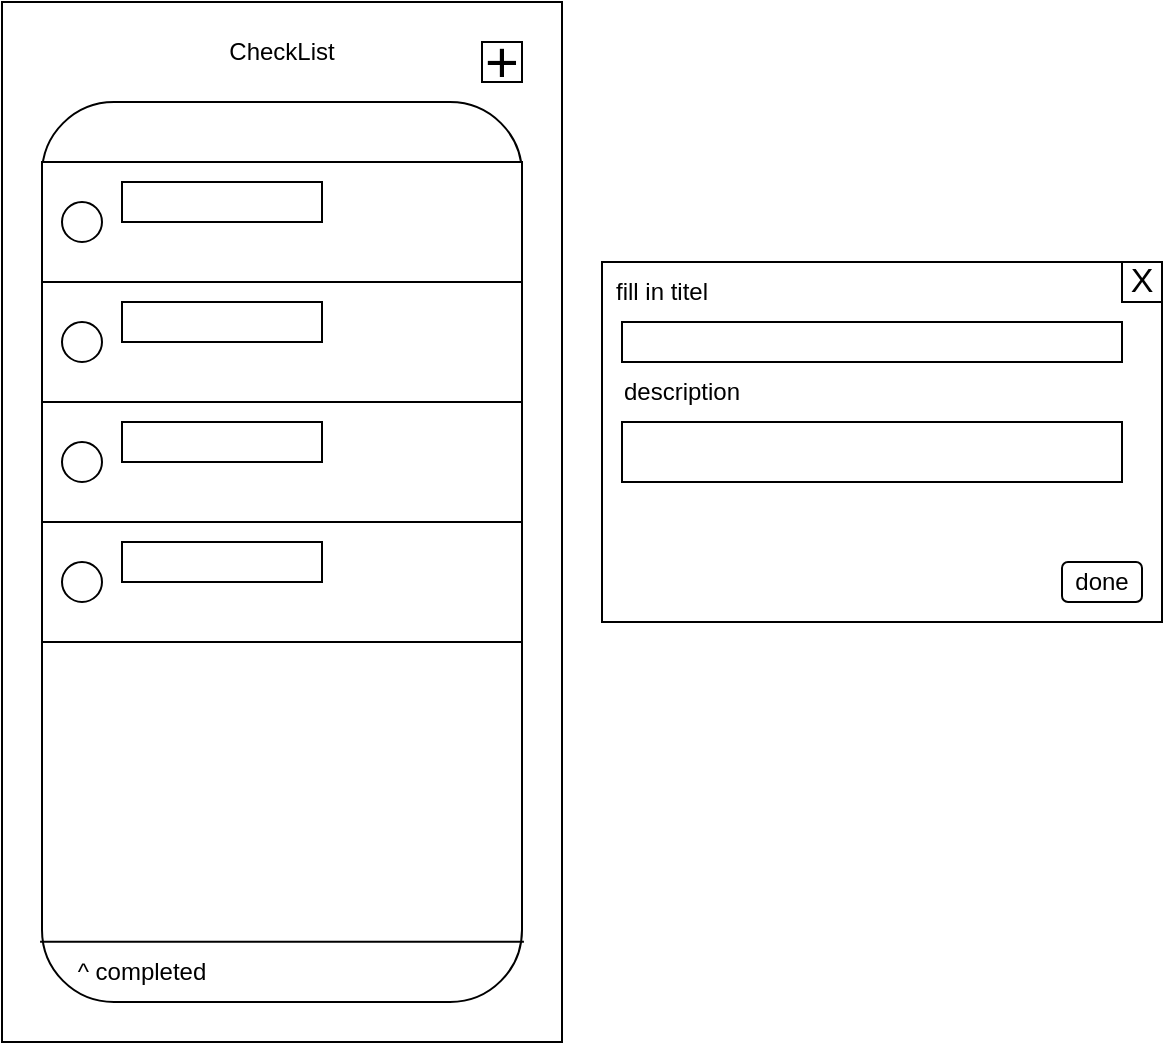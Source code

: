 <mxfile version="21.6.9" type="device">
  <diagram name="Page-1" id="q_rd5B1AxF8B_O2gy0FR">
    <mxGraphModel dx="714" dy="740" grid="1" gridSize="10" guides="1" tooltips="1" connect="1" arrows="1" fold="1" page="1" pageScale="1" pageWidth="827" pageHeight="1169" math="0" shadow="0">
      <root>
        <mxCell id="0" />
        <mxCell id="1" parent="0" />
        <mxCell id="LlQZwmhQxpqZ8YBwqJqh-1" value="" style="rounded=0;whiteSpace=wrap;html=1;" vertex="1" parent="1">
          <mxGeometry x="40" y="40" width="280" height="520" as="geometry" />
        </mxCell>
        <mxCell id="LlQZwmhQxpqZ8YBwqJqh-2" value="" style="rounded=1;whiteSpace=wrap;html=1;" vertex="1" parent="1">
          <mxGeometry x="60" y="90" width="240" height="450" as="geometry" />
        </mxCell>
        <mxCell id="LlQZwmhQxpqZ8YBwqJqh-3" value="+" style="rounded=0;whiteSpace=wrap;html=1;fontSize=29;" vertex="1" parent="1">
          <mxGeometry x="280" y="60" width="20" height="20" as="geometry" />
        </mxCell>
        <mxCell id="LlQZwmhQxpqZ8YBwqJqh-5" value="" style="rounded=0;whiteSpace=wrap;html=1;" vertex="1" parent="1">
          <mxGeometry x="60" y="120" width="240" height="60" as="geometry" />
        </mxCell>
        <mxCell id="LlQZwmhQxpqZ8YBwqJqh-6" value="" style="rounded=0;whiteSpace=wrap;html=1;" vertex="1" parent="1">
          <mxGeometry x="60" y="180" width="240" height="60" as="geometry" />
        </mxCell>
        <mxCell id="LlQZwmhQxpqZ8YBwqJqh-7" value="" style="rounded=0;whiteSpace=wrap;html=1;" vertex="1" parent="1">
          <mxGeometry x="60" y="240" width="240" height="60" as="geometry" />
        </mxCell>
        <mxCell id="LlQZwmhQxpqZ8YBwqJqh-8" value="" style="rounded=0;whiteSpace=wrap;html=1;" vertex="1" parent="1">
          <mxGeometry x="60" y="300" width="240" height="60" as="geometry" />
        </mxCell>
        <mxCell id="LlQZwmhQxpqZ8YBwqJqh-9" value="" style="ellipse;whiteSpace=wrap;html=1;aspect=fixed;" vertex="1" parent="1">
          <mxGeometry x="70" y="320" width="20" height="20" as="geometry" />
        </mxCell>
        <mxCell id="LlQZwmhQxpqZ8YBwqJqh-10" value="" style="ellipse;whiteSpace=wrap;html=1;aspect=fixed;" vertex="1" parent="1">
          <mxGeometry x="70" y="260" width="20" height="20" as="geometry" />
        </mxCell>
        <mxCell id="LlQZwmhQxpqZ8YBwqJqh-11" value="" style="ellipse;whiteSpace=wrap;html=1;aspect=fixed;" vertex="1" parent="1">
          <mxGeometry x="70" y="200" width="20" height="20" as="geometry" />
        </mxCell>
        <mxCell id="LlQZwmhQxpqZ8YBwqJqh-12" value="" style="ellipse;whiteSpace=wrap;html=1;aspect=fixed;" vertex="1" parent="1">
          <mxGeometry x="70" y="140" width="20" height="20" as="geometry" />
        </mxCell>
        <mxCell id="LlQZwmhQxpqZ8YBwqJqh-13" value="" style="rounded=0;whiteSpace=wrap;html=1;" vertex="1" parent="1">
          <mxGeometry x="340" y="170" width="280" height="180" as="geometry" />
        </mxCell>
        <mxCell id="LlQZwmhQxpqZ8YBwqJqh-14" value="fill in titel" style="text;html=1;strokeColor=none;fillColor=none;align=center;verticalAlign=middle;whiteSpace=wrap;rounded=0;" vertex="1" parent="1">
          <mxGeometry x="340" y="170" width="60" height="30" as="geometry" />
        </mxCell>
        <mxCell id="LlQZwmhQxpqZ8YBwqJqh-15" value="" style="rounded=0;whiteSpace=wrap;html=1;" vertex="1" parent="1">
          <mxGeometry x="350" y="200" width="250" height="20" as="geometry" />
        </mxCell>
        <mxCell id="LlQZwmhQxpqZ8YBwqJqh-16" value="" style="rounded=0;whiteSpace=wrap;html=1;" vertex="1" parent="1">
          <mxGeometry x="350" y="250" width="250" height="30" as="geometry" />
        </mxCell>
        <mxCell id="LlQZwmhQxpqZ8YBwqJqh-17" value="description" style="text;html=1;strokeColor=none;fillColor=none;align=center;verticalAlign=middle;whiteSpace=wrap;rounded=0;" vertex="1" parent="1">
          <mxGeometry x="350" y="220" width="60" height="30" as="geometry" />
        </mxCell>
        <mxCell id="LlQZwmhQxpqZ8YBwqJqh-18" value="X" style="rounded=0;whiteSpace=wrap;html=1;fontSize=17;" vertex="1" parent="1">
          <mxGeometry x="600" y="170" width="20" height="20" as="geometry" />
        </mxCell>
        <mxCell id="LlQZwmhQxpqZ8YBwqJqh-20" value="done" style="rounded=1;whiteSpace=wrap;html=1;" vertex="1" parent="1">
          <mxGeometry x="570" y="320" width="40" height="20" as="geometry" />
        </mxCell>
        <mxCell id="LlQZwmhQxpqZ8YBwqJqh-22" value="CheckList" style="text;html=1;strokeColor=none;fillColor=none;align=center;verticalAlign=middle;whiteSpace=wrap;rounded=0;" vertex="1" parent="1">
          <mxGeometry x="150" y="50" width="60" height="30" as="geometry" />
        </mxCell>
        <mxCell id="LlQZwmhQxpqZ8YBwqJqh-23" value="" style="rounded=0;whiteSpace=wrap;html=1;" vertex="1" parent="1">
          <mxGeometry x="100" y="310" width="100" height="20" as="geometry" />
        </mxCell>
        <mxCell id="LlQZwmhQxpqZ8YBwqJqh-24" value="" style="rounded=0;whiteSpace=wrap;html=1;" vertex="1" parent="1">
          <mxGeometry x="100" y="250" width="100" height="20" as="geometry" />
        </mxCell>
        <mxCell id="LlQZwmhQxpqZ8YBwqJqh-25" value="" style="rounded=0;whiteSpace=wrap;html=1;" vertex="1" parent="1">
          <mxGeometry x="100" y="190" width="100" height="20" as="geometry" />
        </mxCell>
        <mxCell id="LlQZwmhQxpqZ8YBwqJqh-26" value="" style="rounded=0;whiteSpace=wrap;html=1;" vertex="1" parent="1">
          <mxGeometry x="100" y="130" width="100" height="20" as="geometry" />
        </mxCell>
        <mxCell id="LlQZwmhQxpqZ8YBwqJqh-28" value="" style="endArrow=none;html=1;rounded=0;entryX=1.004;entryY=0.933;entryDx=0;entryDy=0;entryPerimeter=0;exitX=-0.004;exitY=0.933;exitDx=0;exitDy=0;exitPerimeter=0;" edge="1" parent="1" source="LlQZwmhQxpqZ8YBwqJqh-2" target="LlQZwmhQxpqZ8YBwqJqh-2">
          <mxGeometry width="50" height="50" relative="1" as="geometry">
            <mxPoint x="80" y="510" as="sourcePoint" />
            <mxPoint x="390" y="360" as="targetPoint" />
          </mxGeometry>
        </mxCell>
        <mxCell id="LlQZwmhQxpqZ8YBwqJqh-29" value="^ completed" style="text;html=1;strokeColor=none;fillColor=none;align=center;verticalAlign=middle;whiteSpace=wrap;rounded=0;" vertex="1" parent="1">
          <mxGeometry x="60" y="510" width="100" height="30" as="geometry" />
        </mxCell>
      </root>
    </mxGraphModel>
  </diagram>
</mxfile>
